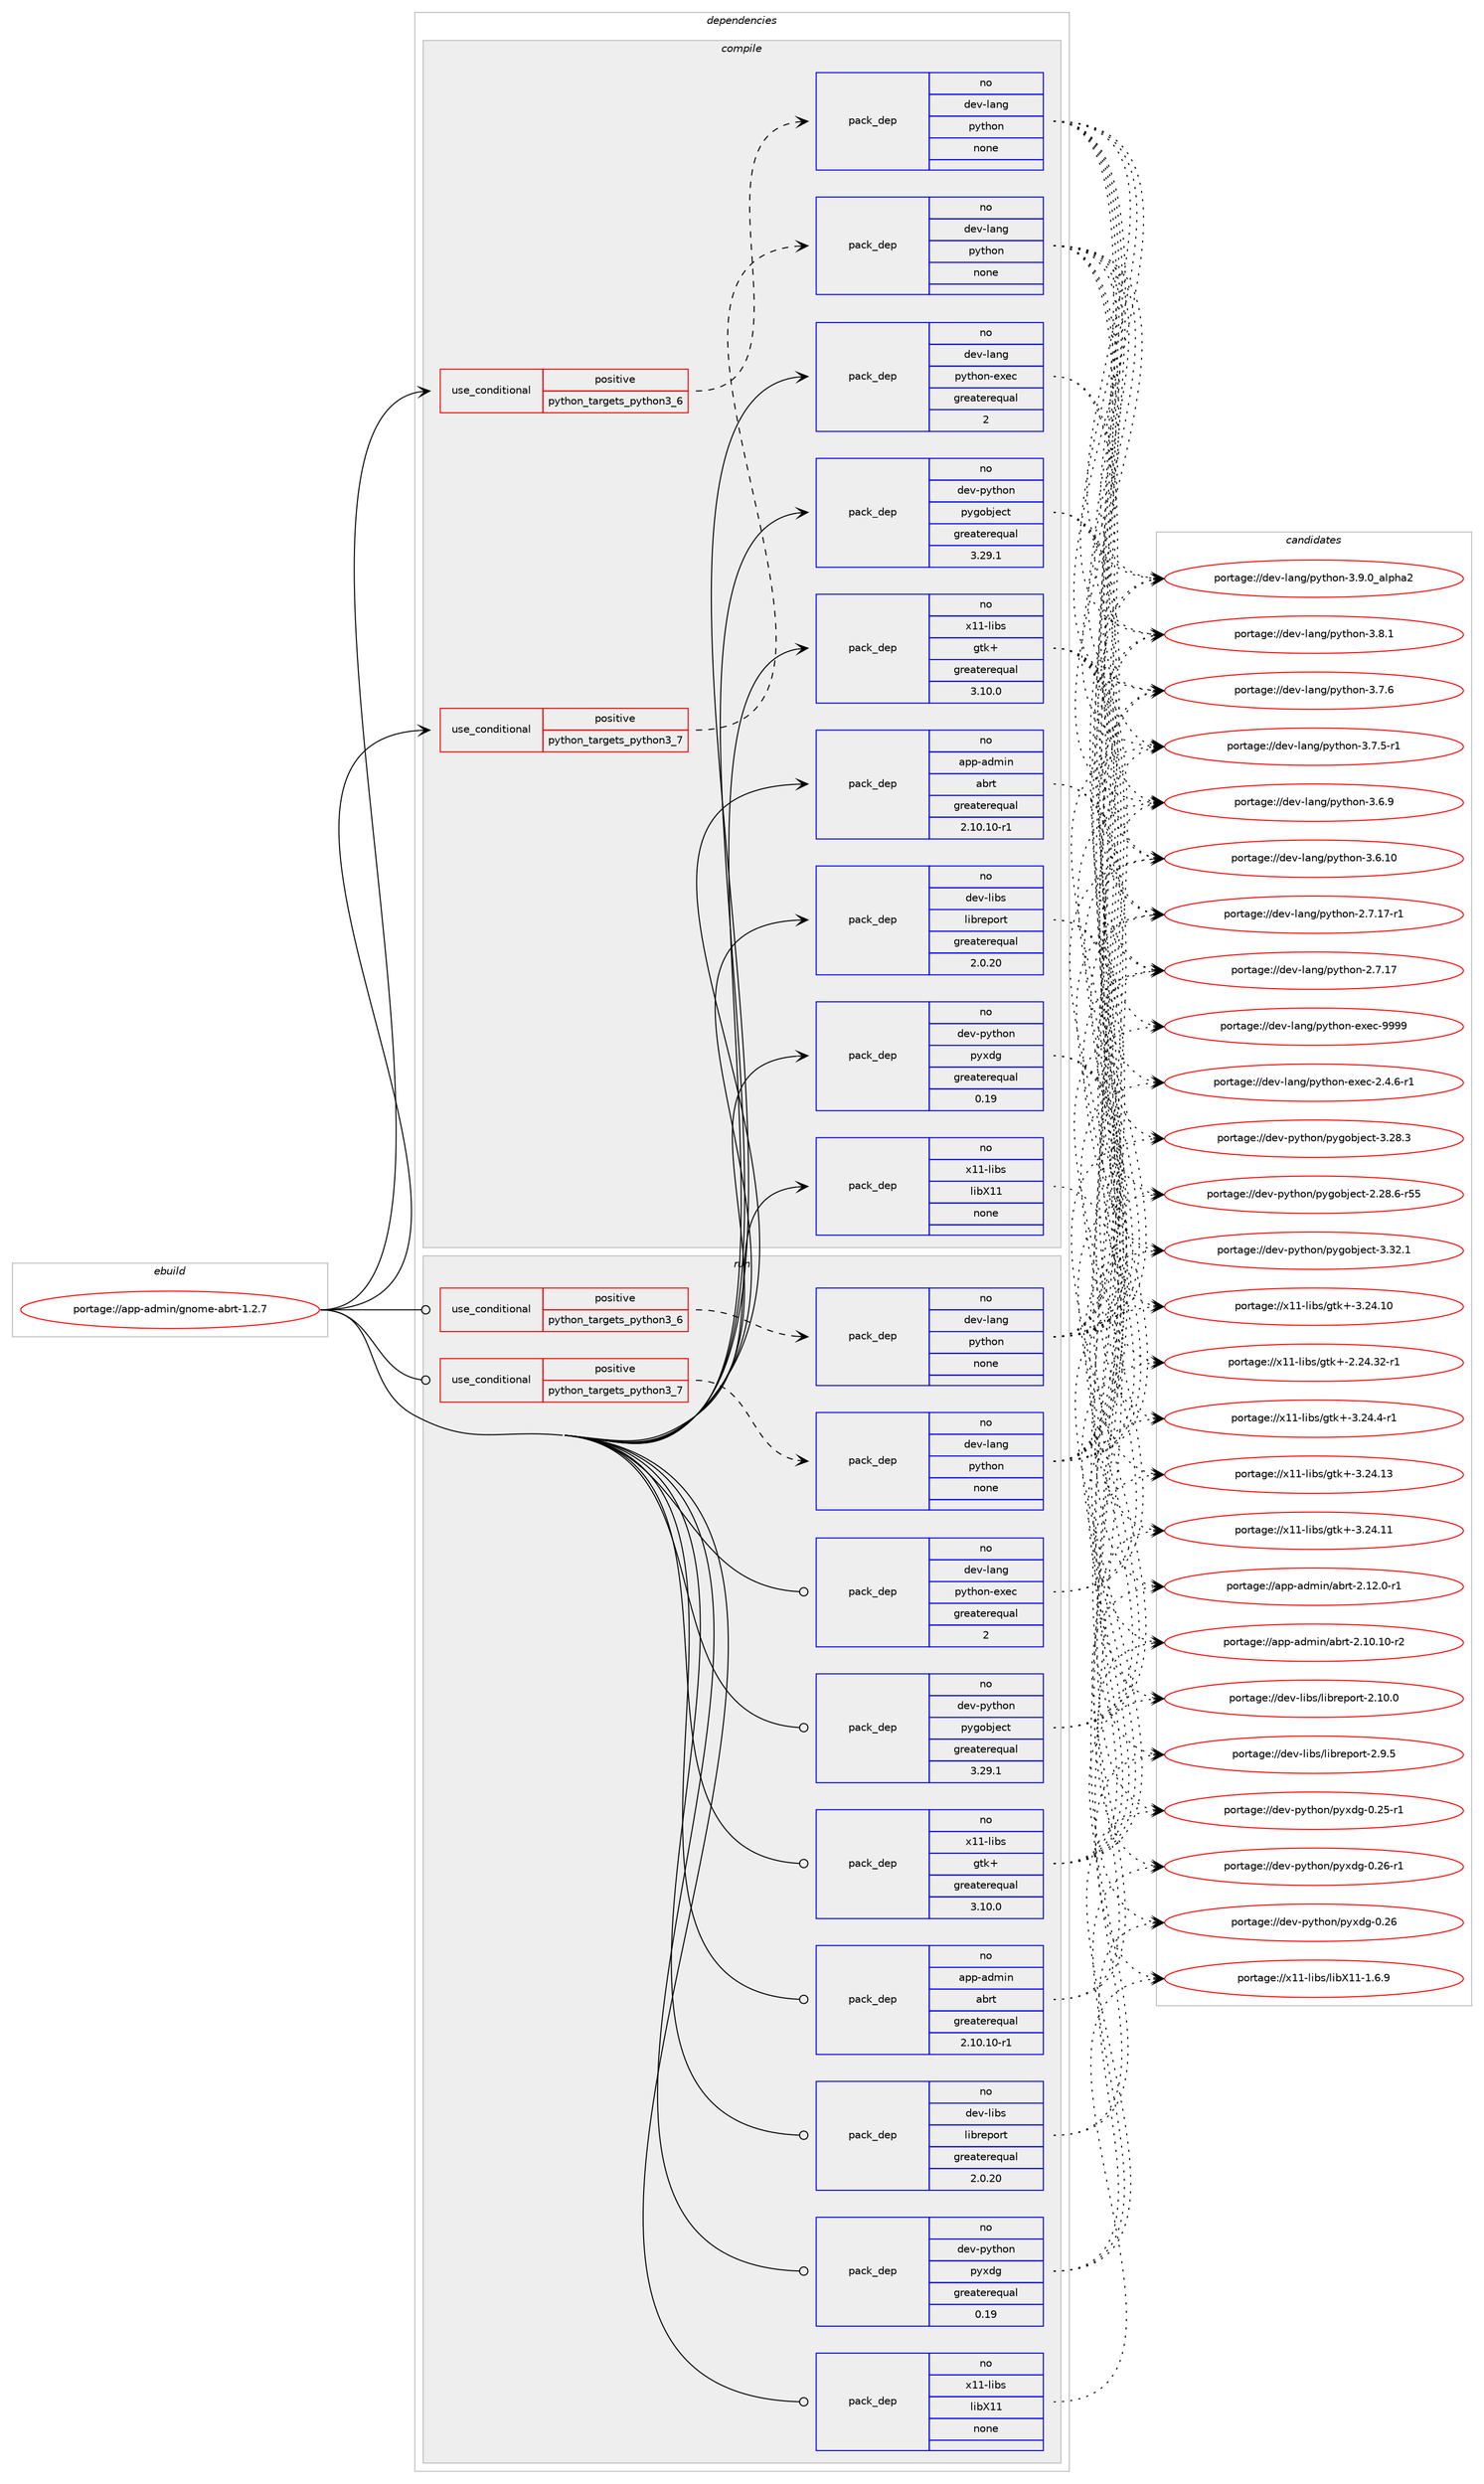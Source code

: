 digraph prolog {

# *************
# Graph options
# *************

newrank=true;
concentrate=true;
compound=true;
graph [rankdir=LR,fontname=Helvetica,fontsize=10,ranksep=1.5];#, ranksep=2.5, nodesep=0.2];
edge  [arrowhead=vee];
node  [fontname=Helvetica,fontsize=10];

# **********
# The ebuild
# **********

subgraph cluster_leftcol {
color=gray;
rank=same;
label=<<i>ebuild</i>>;
id [label="portage://app-admin/gnome-abrt-1.2.7", color=red, width=4, href="../app-admin/gnome-abrt-1.2.7.svg"];
}

# ****************
# The dependencies
# ****************

subgraph cluster_midcol {
color=gray;
label=<<i>dependencies</i>>;
subgraph cluster_compile {
fillcolor="#eeeeee";
style=filled;
label=<<i>compile</i>>;
subgraph cond155020 {
dependency655483 [label=<<TABLE BORDER="0" CELLBORDER="1" CELLSPACING="0" CELLPADDING="4"><TR><TD ROWSPAN="3" CELLPADDING="10">use_conditional</TD></TR><TR><TD>positive</TD></TR><TR><TD>python_targets_python3_6</TD></TR></TABLE>>, shape=none, color=red];
subgraph pack491741 {
dependency655484 [label=<<TABLE BORDER="0" CELLBORDER="1" CELLSPACING="0" CELLPADDING="4" WIDTH="220"><TR><TD ROWSPAN="6" CELLPADDING="30">pack_dep</TD></TR><TR><TD WIDTH="110">no</TD></TR><TR><TD>dev-lang</TD></TR><TR><TD>python</TD></TR><TR><TD>none</TD></TR><TR><TD></TD></TR></TABLE>>, shape=none, color=blue];
}
dependency655483:e -> dependency655484:w [weight=20,style="dashed",arrowhead="vee"];
}
id:e -> dependency655483:w [weight=20,style="solid",arrowhead="vee"];
subgraph cond155021 {
dependency655485 [label=<<TABLE BORDER="0" CELLBORDER="1" CELLSPACING="0" CELLPADDING="4"><TR><TD ROWSPAN="3" CELLPADDING="10">use_conditional</TD></TR><TR><TD>positive</TD></TR><TR><TD>python_targets_python3_7</TD></TR></TABLE>>, shape=none, color=red];
subgraph pack491742 {
dependency655486 [label=<<TABLE BORDER="0" CELLBORDER="1" CELLSPACING="0" CELLPADDING="4" WIDTH="220"><TR><TD ROWSPAN="6" CELLPADDING="30">pack_dep</TD></TR><TR><TD WIDTH="110">no</TD></TR><TR><TD>dev-lang</TD></TR><TR><TD>python</TD></TR><TR><TD>none</TD></TR><TR><TD></TD></TR></TABLE>>, shape=none, color=blue];
}
dependency655485:e -> dependency655486:w [weight=20,style="dashed",arrowhead="vee"];
}
id:e -> dependency655485:w [weight=20,style="solid",arrowhead="vee"];
subgraph pack491743 {
dependency655487 [label=<<TABLE BORDER="0" CELLBORDER="1" CELLSPACING="0" CELLPADDING="4" WIDTH="220"><TR><TD ROWSPAN="6" CELLPADDING="30">pack_dep</TD></TR><TR><TD WIDTH="110">no</TD></TR><TR><TD>app-admin</TD></TR><TR><TD>abrt</TD></TR><TR><TD>greaterequal</TD></TR><TR><TD>2.10.10-r1</TD></TR></TABLE>>, shape=none, color=blue];
}
id:e -> dependency655487:w [weight=20,style="solid",arrowhead="vee"];
subgraph pack491744 {
dependency655488 [label=<<TABLE BORDER="0" CELLBORDER="1" CELLSPACING="0" CELLPADDING="4" WIDTH="220"><TR><TD ROWSPAN="6" CELLPADDING="30">pack_dep</TD></TR><TR><TD WIDTH="110">no</TD></TR><TR><TD>dev-lang</TD></TR><TR><TD>python-exec</TD></TR><TR><TD>greaterequal</TD></TR><TR><TD>2</TD></TR></TABLE>>, shape=none, color=blue];
}
id:e -> dependency655488:w [weight=20,style="solid",arrowhead="vee"];
subgraph pack491745 {
dependency655489 [label=<<TABLE BORDER="0" CELLBORDER="1" CELLSPACING="0" CELLPADDING="4" WIDTH="220"><TR><TD ROWSPAN="6" CELLPADDING="30">pack_dep</TD></TR><TR><TD WIDTH="110">no</TD></TR><TR><TD>dev-libs</TD></TR><TR><TD>libreport</TD></TR><TR><TD>greaterequal</TD></TR><TR><TD>2.0.20</TD></TR></TABLE>>, shape=none, color=blue];
}
id:e -> dependency655489:w [weight=20,style="solid",arrowhead="vee"];
subgraph pack491746 {
dependency655490 [label=<<TABLE BORDER="0" CELLBORDER="1" CELLSPACING="0" CELLPADDING="4" WIDTH="220"><TR><TD ROWSPAN="6" CELLPADDING="30">pack_dep</TD></TR><TR><TD WIDTH="110">no</TD></TR><TR><TD>dev-python</TD></TR><TR><TD>pygobject</TD></TR><TR><TD>greaterequal</TD></TR><TR><TD>3.29.1</TD></TR></TABLE>>, shape=none, color=blue];
}
id:e -> dependency655490:w [weight=20,style="solid",arrowhead="vee"];
subgraph pack491747 {
dependency655491 [label=<<TABLE BORDER="0" CELLBORDER="1" CELLSPACING="0" CELLPADDING="4" WIDTH="220"><TR><TD ROWSPAN="6" CELLPADDING="30">pack_dep</TD></TR><TR><TD WIDTH="110">no</TD></TR><TR><TD>dev-python</TD></TR><TR><TD>pyxdg</TD></TR><TR><TD>greaterequal</TD></TR><TR><TD>0.19</TD></TR></TABLE>>, shape=none, color=blue];
}
id:e -> dependency655491:w [weight=20,style="solid",arrowhead="vee"];
subgraph pack491748 {
dependency655492 [label=<<TABLE BORDER="0" CELLBORDER="1" CELLSPACING="0" CELLPADDING="4" WIDTH="220"><TR><TD ROWSPAN="6" CELLPADDING="30">pack_dep</TD></TR><TR><TD WIDTH="110">no</TD></TR><TR><TD>x11-libs</TD></TR><TR><TD>gtk+</TD></TR><TR><TD>greaterequal</TD></TR><TR><TD>3.10.0</TD></TR></TABLE>>, shape=none, color=blue];
}
id:e -> dependency655492:w [weight=20,style="solid",arrowhead="vee"];
subgraph pack491749 {
dependency655493 [label=<<TABLE BORDER="0" CELLBORDER="1" CELLSPACING="0" CELLPADDING="4" WIDTH="220"><TR><TD ROWSPAN="6" CELLPADDING="30">pack_dep</TD></TR><TR><TD WIDTH="110">no</TD></TR><TR><TD>x11-libs</TD></TR><TR><TD>libX11</TD></TR><TR><TD>none</TD></TR><TR><TD></TD></TR></TABLE>>, shape=none, color=blue];
}
id:e -> dependency655493:w [weight=20,style="solid",arrowhead="vee"];
}
subgraph cluster_compileandrun {
fillcolor="#eeeeee";
style=filled;
label=<<i>compile and run</i>>;
}
subgraph cluster_run {
fillcolor="#eeeeee";
style=filled;
label=<<i>run</i>>;
subgraph cond155022 {
dependency655494 [label=<<TABLE BORDER="0" CELLBORDER="1" CELLSPACING="0" CELLPADDING="4"><TR><TD ROWSPAN="3" CELLPADDING="10">use_conditional</TD></TR><TR><TD>positive</TD></TR><TR><TD>python_targets_python3_6</TD></TR></TABLE>>, shape=none, color=red];
subgraph pack491750 {
dependency655495 [label=<<TABLE BORDER="0" CELLBORDER="1" CELLSPACING="0" CELLPADDING="4" WIDTH="220"><TR><TD ROWSPAN="6" CELLPADDING="30">pack_dep</TD></TR><TR><TD WIDTH="110">no</TD></TR><TR><TD>dev-lang</TD></TR><TR><TD>python</TD></TR><TR><TD>none</TD></TR><TR><TD></TD></TR></TABLE>>, shape=none, color=blue];
}
dependency655494:e -> dependency655495:w [weight=20,style="dashed",arrowhead="vee"];
}
id:e -> dependency655494:w [weight=20,style="solid",arrowhead="odot"];
subgraph cond155023 {
dependency655496 [label=<<TABLE BORDER="0" CELLBORDER="1" CELLSPACING="0" CELLPADDING="4"><TR><TD ROWSPAN="3" CELLPADDING="10">use_conditional</TD></TR><TR><TD>positive</TD></TR><TR><TD>python_targets_python3_7</TD></TR></TABLE>>, shape=none, color=red];
subgraph pack491751 {
dependency655497 [label=<<TABLE BORDER="0" CELLBORDER="1" CELLSPACING="0" CELLPADDING="4" WIDTH="220"><TR><TD ROWSPAN="6" CELLPADDING="30">pack_dep</TD></TR><TR><TD WIDTH="110">no</TD></TR><TR><TD>dev-lang</TD></TR><TR><TD>python</TD></TR><TR><TD>none</TD></TR><TR><TD></TD></TR></TABLE>>, shape=none, color=blue];
}
dependency655496:e -> dependency655497:w [weight=20,style="dashed",arrowhead="vee"];
}
id:e -> dependency655496:w [weight=20,style="solid",arrowhead="odot"];
subgraph pack491752 {
dependency655498 [label=<<TABLE BORDER="0" CELLBORDER="1" CELLSPACING="0" CELLPADDING="4" WIDTH="220"><TR><TD ROWSPAN="6" CELLPADDING="30">pack_dep</TD></TR><TR><TD WIDTH="110">no</TD></TR><TR><TD>app-admin</TD></TR><TR><TD>abrt</TD></TR><TR><TD>greaterequal</TD></TR><TR><TD>2.10.10-r1</TD></TR></TABLE>>, shape=none, color=blue];
}
id:e -> dependency655498:w [weight=20,style="solid",arrowhead="odot"];
subgraph pack491753 {
dependency655499 [label=<<TABLE BORDER="0" CELLBORDER="1" CELLSPACING="0" CELLPADDING="4" WIDTH="220"><TR><TD ROWSPAN="6" CELLPADDING="30">pack_dep</TD></TR><TR><TD WIDTH="110">no</TD></TR><TR><TD>dev-lang</TD></TR><TR><TD>python-exec</TD></TR><TR><TD>greaterequal</TD></TR><TR><TD>2</TD></TR></TABLE>>, shape=none, color=blue];
}
id:e -> dependency655499:w [weight=20,style="solid",arrowhead="odot"];
subgraph pack491754 {
dependency655500 [label=<<TABLE BORDER="0" CELLBORDER="1" CELLSPACING="0" CELLPADDING="4" WIDTH="220"><TR><TD ROWSPAN="6" CELLPADDING="30">pack_dep</TD></TR><TR><TD WIDTH="110">no</TD></TR><TR><TD>dev-libs</TD></TR><TR><TD>libreport</TD></TR><TR><TD>greaterequal</TD></TR><TR><TD>2.0.20</TD></TR></TABLE>>, shape=none, color=blue];
}
id:e -> dependency655500:w [weight=20,style="solid",arrowhead="odot"];
subgraph pack491755 {
dependency655501 [label=<<TABLE BORDER="0" CELLBORDER="1" CELLSPACING="0" CELLPADDING="4" WIDTH="220"><TR><TD ROWSPAN="6" CELLPADDING="30">pack_dep</TD></TR><TR><TD WIDTH="110">no</TD></TR><TR><TD>dev-python</TD></TR><TR><TD>pygobject</TD></TR><TR><TD>greaterequal</TD></TR><TR><TD>3.29.1</TD></TR></TABLE>>, shape=none, color=blue];
}
id:e -> dependency655501:w [weight=20,style="solid",arrowhead="odot"];
subgraph pack491756 {
dependency655502 [label=<<TABLE BORDER="0" CELLBORDER="1" CELLSPACING="0" CELLPADDING="4" WIDTH="220"><TR><TD ROWSPAN="6" CELLPADDING="30">pack_dep</TD></TR><TR><TD WIDTH="110">no</TD></TR><TR><TD>dev-python</TD></TR><TR><TD>pyxdg</TD></TR><TR><TD>greaterequal</TD></TR><TR><TD>0.19</TD></TR></TABLE>>, shape=none, color=blue];
}
id:e -> dependency655502:w [weight=20,style="solid",arrowhead="odot"];
subgraph pack491757 {
dependency655503 [label=<<TABLE BORDER="0" CELLBORDER="1" CELLSPACING="0" CELLPADDING="4" WIDTH="220"><TR><TD ROWSPAN="6" CELLPADDING="30">pack_dep</TD></TR><TR><TD WIDTH="110">no</TD></TR><TR><TD>x11-libs</TD></TR><TR><TD>gtk+</TD></TR><TR><TD>greaterequal</TD></TR><TR><TD>3.10.0</TD></TR></TABLE>>, shape=none, color=blue];
}
id:e -> dependency655503:w [weight=20,style="solid",arrowhead="odot"];
subgraph pack491758 {
dependency655504 [label=<<TABLE BORDER="0" CELLBORDER="1" CELLSPACING="0" CELLPADDING="4" WIDTH="220"><TR><TD ROWSPAN="6" CELLPADDING="30">pack_dep</TD></TR><TR><TD WIDTH="110">no</TD></TR><TR><TD>x11-libs</TD></TR><TR><TD>libX11</TD></TR><TR><TD>none</TD></TR><TR><TD></TD></TR></TABLE>>, shape=none, color=blue];
}
id:e -> dependency655504:w [weight=20,style="solid",arrowhead="odot"];
}
}

# **************
# The candidates
# **************

subgraph cluster_choices {
rank=same;
color=gray;
label=<<i>candidates</i>>;

subgraph choice491741 {
color=black;
nodesep=1;
choice10010111845108971101034711212111610411111045514657464895971081121049750 [label="portage://dev-lang/python-3.9.0_alpha2", color=red, width=4,href="../dev-lang/python-3.9.0_alpha2.svg"];
choice100101118451089711010347112121116104111110455146564649 [label="portage://dev-lang/python-3.8.1", color=red, width=4,href="../dev-lang/python-3.8.1.svg"];
choice100101118451089711010347112121116104111110455146554654 [label="portage://dev-lang/python-3.7.6", color=red, width=4,href="../dev-lang/python-3.7.6.svg"];
choice1001011184510897110103471121211161041111104551465546534511449 [label="portage://dev-lang/python-3.7.5-r1", color=red, width=4,href="../dev-lang/python-3.7.5-r1.svg"];
choice100101118451089711010347112121116104111110455146544657 [label="portage://dev-lang/python-3.6.9", color=red, width=4,href="../dev-lang/python-3.6.9.svg"];
choice10010111845108971101034711212111610411111045514654464948 [label="portage://dev-lang/python-3.6.10", color=red, width=4,href="../dev-lang/python-3.6.10.svg"];
choice100101118451089711010347112121116104111110455046554649554511449 [label="portage://dev-lang/python-2.7.17-r1", color=red, width=4,href="../dev-lang/python-2.7.17-r1.svg"];
choice10010111845108971101034711212111610411111045504655464955 [label="portage://dev-lang/python-2.7.17", color=red, width=4,href="../dev-lang/python-2.7.17.svg"];
dependency655484:e -> choice10010111845108971101034711212111610411111045514657464895971081121049750:w [style=dotted,weight="100"];
dependency655484:e -> choice100101118451089711010347112121116104111110455146564649:w [style=dotted,weight="100"];
dependency655484:e -> choice100101118451089711010347112121116104111110455146554654:w [style=dotted,weight="100"];
dependency655484:e -> choice1001011184510897110103471121211161041111104551465546534511449:w [style=dotted,weight="100"];
dependency655484:e -> choice100101118451089711010347112121116104111110455146544657:w [style=dotted,weight="100"];
dependency655484:e -> choice10010111845108971101034711212111610411111045514654464948:w [style=dotted,weight="100"];
dependency655484:e -> choice100101118451089711010347112121116104111110455046554649554511449:w [style=dotted,weight="100"];
dependency655484:e -> choice10010111845108971101034711212111610411111045504655464955:w [style=dotted,weight="100"];
}
subgraph choice491742 {
color=black;
nodesep=1;
choice10010111845108971101034711212111610411111045514657464895971081121049750 [label="portage://dev-lang/python-3.9.0_alpha2", color=red, width=4,href="../dev-lang/python-3.9.0_alpha2.svg"];
choice100101118451089711010347112121116104111110455146564649 [label="portage://dev-lang/python-3.8.1", color=red, width=4,href="../dev-lang/python-3.8.1.svg"];
choice100101118451089711010347112121116104111110455146554654 [label="portage://dev-lang/python-3.7.6", color=red, width=4,href="../dev-lang/python-3.7.6.svg"];
choice1001011184510897110103471121211161041111104551465546534511449 [label="portage://dev-lang/python-3.7.5-r1", color=red, width=4,href="../dev-lang/python-3.7.5-r1.svg"];
choice100101118451089711010347112121116104111110455146544657 [label="portage://dev-lang/python-3.6.9", color=red, width=4,href="../dev-lang/python-3.6.9.svg"];
choice10010111845108971101034711212111610411111045514654464948 [label="portage://dev-lang/python-3.6.10", color=red, width=4,href="../dev-lang/python-3.6.10.svg"];
choice100101118451089711010347112121116104111110455046554649554511449 [label="portage://dev-lang/python-2.7.17-r1", color=red, width=4,href="../dev-lang/python-2.7.17-r1.svg"];
choice10010111845108971101034711212111610411111045504655464955 [label="portage://dev-lang/python-2.7.17", color=red, width=4,href="../dev-lang/python-2.7.17.svg"];
dependency655486:e -> choice10010111845108971101034711212111610411111045514657464895971081121049750:w [style=dotted,weight="100"];
dependency655486:e -> choice100101118451089711010347112121116104111110455146564649:w [style=dotted,weight="100"];
dependency655486:e -> choice100101118451089711010347112121116104111110455146554654:w [style=dotted,weight="100"];
dependency655486:e -> choice1001011184510897110103471121211161041111104551465546534511449:w [style=dotted,weight="100"];
dependency655486:e -> choice100101118451089711010347112121116104111110455146544657:w [style=dotted,weight="100"];
dependency655486:e -> choice10010111845108971101034711212111610411111045514654464948:w [style=dotted,weight="100"];
dependency655486:e -> choice100101118451089711010347112121116104111110455046554649554511449:w [style=dotted,weight="100"];
dependency655486:e -> choice10010111845108971101034711212111610411111045504655464955:w [style=dotted,weight="100"];
}
subgraph choice491743 {
color=black;
nodesep=1;
choice971121124597100109105110479798114116455046495046484511449 [label="portage://app-admin/abrt-2.12.0-r1", color=red, width=4,href="../app-admin/abrt-2.12.0-r1.svg"];
choice97112112459710010910511047979811411645504649484649484511450 [label="portage://app-admin/abrt-2.10.10-r2", color=red, width=4,href="../app-admin/abrt-2.10.10-r2.svg"];
dependency655487:e -> choice971121124597100109105110479798114116455046495046484511449:w [style=dotted,weight="100"];
dependency655487:e -> choice97112112459710010910511047979811411645504649484649484511450:w [style=dotted,weight="100"];
}
subgraph choice491744 {
color=black;
nodesep=1;
choice10010111845108971101034711212111610411111045101120101994557575757 [label="portage://dev-lang/python-exec-9999", color=red, width=4,href="../dev-lang/python-exec-9999.svg"];
choice10010111845108971101034711212111610411111045101120101994550465246544511449 [label="portage://dev-lang/python-exec-2.4.6-r1", color=red, width=4,href="../dev-lang/python-exec-2.4.6-r1.svg"];
dependency655488:e -> choice10010111845108971101034711212111610411111045101120101994557575757:w [style=dotted,weight="100"];
dependency655488:e -> choice10010111845108971101034711212111610411111045101120101994550465246544511449:w [style=dotted,weight="100"];
}
subgraph choice491745 {
color=black;
nodesep=1;
choice10010111845108105981154710810598114101112111114116455046574653 [label="portage://dev-libs/libreport-2.9.5", color=red, width=4,href="../dev-libs/libreport-2.9.5.svg"];
choice1001011184510810598115471081059811410111211111411645504649484648 [label="portage://dev-libs/libreport-2.10.0", color=red, width=4,href="../dev-libs/libreport-2.10.0.svg"];
dependency655489:e -> choice10010111845108105981154710810598114101112111114116455046574653:w [style=dotted,weight="100"];
dependency655489:e -> choice1001011184510810598115471081059811410111211111411645504649484648:w [style=dotted,weight="100"];
}
subgraph choice491746 {
color=black;
nodesep=1;
choice1001011184511212111610411111047112121103111981061019911645514651504649 [label="portage://dev-python/pygobject-3.32.1", color=red, width=4,href="../dev-python/pygobject-3.32.1.svg"];
choice1001011184511212111610411111047112121103111981061019911645514650564651 [label="portage://dev-python/pygobject-3.28.3", color=red, width=4,href="../dev-python/pygobject-3.28.3.svg"];
choice1001011184511212111610411111047112121103111981061019911645504650564654451145353 [label="portage://dev-python/pygobject-2.28.6-r55", color=red, width=4,href="../dev-python/pygobject-2.28.6-r55.svg"];
dependency655490:e -> choice1001011184511212111610411111047112121103111981061019911645514651504649:w [style=dotted,weight="100"];
dependency655490:e -> choice1001011184511212111610411111047112121103111981061019911645514650564651:w [style=dotted,weight="100"];
dependency655490:e -> choice1001011184511212111610411111047112121103111981061019911645504650564654451145353:w [style=dotted,weight="100"];
}
subgraph choice491747 {
color=black;
nodesep=1;
choice100101118451121211161041111104711212112010010345484650544511449 [label="portage://dev-python/pyxdg-0.26-r1", color=red, width=4,href="../dev-python/pyxdg-0.26-r1.svg"];
choice10010111845112121116104111110471121211201001034548465054 [label="portage://dev-python/pyxdg-0.26", color=red, width=4,href="../dev-python/pyxdg-0.26.svg"];
choice100101118451121211161041111104711212112010010345484650534511449 [label="portage://dev-python/pyxdg-0.25-r1", color=red, width=4,href="../dev-python/pyxdg-0.25-r1.svg"];
dependency655491:e -> choice100101118451121211161041111104711212112010010345484650544511449:w [style=dotted,weight="100"];
dependency655491:e -> choice10010111845112121116104111110471121211201001034548465054:w [style=dotted,weight="100"];
dependency655491:e -> choice100101118451121211161041111104711212112010010345484650534511449:w [style=dotted,weight="100"];
}
subgraph choice491748 {
color=black;
nodesep=1;
choice120494945108105981154710311610743455146505246524511449 [label="portage://x11-libs/gtk+-3.24.4-r1", color=red, width=4,href="../x11-libs/gtk+-3.24.4-r1.svg"];
choice1204949451081059811547103116107434551465052464951 [label="portage://x11-libs/gtk+-3.24.13", color=red, width=4,href="../x11-libs/gtk+-3.24.13.svg"];
choice1204949451081059811547103116107434551465052464949 [label="portage://x11-libs/gtk+-3.24.11", color=red, width=4,href="../x11-libs/gtk+-3.24.11.svg"];
choice1204949451081059811547103116107434551465052464948 [label="portage://x11-libs/gtk+-3.24.10", color=red, width=4,href="../x11-libs/gtk+-3.24.10.svg"];
choice12049494510810598115471031161074345504650524651504511449 [label="portage://x11-libs/gtk+-2.24.32-r1", color=red, width=4,href="../x11-libs/gtk+-2.24.32-r1.svg"];
dependency655492:e -> choice120494945108105981154710311610743455146505246524511449:w [style=dotted,weight="100"];
dependency655492:e -> choice1204949451081059811547103116107434551465052464951:w [style=dotted,weight="100"];
dependency655492:e -> choice1204949451081059811547103116107434551465052464949:w [style=dotted,weight="100"];
dependency655492:e -> choice1204949451081059811547103116107434551465052464948:w [style=dotted,weight="100"];
dependency655492:e -> choice12049494510810598115471031161074345504650524651504511449:w [style=dotted,weight="100"];
}
subgraph choice491749 {
color=black;
nodesep=1;
choice120494945108105981154710810598884949454946544657 [label="portage://x11-libs/libX11-1.6.9", color=red, width=4,href="../x11-libs/libX11-1.6.9.svg"];
dependency655493:e -> choice120494945108105981154710810598884949454946544657:w [style=dotted,weight="100"];
}
subgraph choice491750 {
color=black;
nodesep=1;
choice10010111845108971101034711212111610411111045514657464895971081121049750 [label="portage://dev-lang/python-3.9.0_alpha2", color=red, width=4,href="../dev-lang/python-3.9.0_alpha2.svg"];
choice100101118451089711010347112121116104111110455146564649 [label="portage://dev-lang/python-3.8.1", color=red, width=4,href="../dev-lang/python-3.8.1.svg"];
choice100101118451089711010347112121116104111110455146554654 [label="portage://dev-lang/python-3.7.6", color=red, width=4,href="../dev-lang/python-3.7.6.svg"];
choice1001011184510897110103471121211161041111104551465546534511449 [label="portage://dev-lang/python-3.7.5-r1", color=red, width=4,href="../dev-lang/python-3.7.5-r1.svg"];
choice100101118451089711010347112121116104111110455146544657 [label="portage://dev-lang/python-3.6.9", color=red, width=4,href="../dev-lang/python-3.6.9.svg"];
choice10010111845108971101034711212111610411111045514654464948 [label="portage://dev-lang/python-3.6.10", color=red, width=4,href="../dev-lang/python-3.6.10.svg"];
choice100101118451089711010347112121116104111110455046554649554511449 [label="portage://dev-lang/python-2.7.17-r1", color=red, width=4,href="../dev-lang/python-2.7.17-r1.svg"];
choice10010111845108971101034711212111610411111045504655464955 [label="portage://dev-lang/python-2.7.17", color=red, width=4,href="../dev-lang/python-2.7.17.svg"];
dependency655495:e -> choice10010111845108971101034711212111610411111045514657464895971081121049750:w [style=dotted,weight="100"];
dependency655495:e -> choice100101118451089711010347112121116104111110455146564649:w [style=dotted,weight="100"];
dependency655495:e -> choice100101118451089711010347112121116104111110455146554654:w [style=dotted,weight="100"];
dependency655495:e -> choice1001011184510897110103471121211161041111104551465546534511449:w [style=dotted,weight="100"];
dependency655495:e -> choice100101118451089711010347112121116104111110455146544657:w [style=dotted,weight="100"];
dependency655495:e -> choice10010111845108971101034711212111610411111045514654464948:w [style=dotted,weight="100"];
dependency655495:e -> choice100101118451089711010347112121116104111110455046554649554511449:w [style=dotted,weight="100"];
dependency655495:e -> choice10010111845108971101034711212111610411111045504655464955:w [style=dotted,weight="100"];
}
subgraph choice491751 {
color=black;
nodesep=1;
choice10010111845108971101034711212111610411111045514657464895971081121049750 [label="portage://dev-lang/python-3.9.0_alpha2", color=red, width=4,href="../dev-lang/python-3.9.0_alpha2.svg"];
choice100101118451089711010347112121116104111110455146564649 [label="portage://dev-lang/python-3.8.1", color=red, width=4,href="../dev-lang/python-3.8.1.svg"];
choice100101118451089711010347112121116104111110455146554654 [label="portage://dev-lang/python-3.7.6", color=red, width=4,href="../dev-lang/python-3.7.6.svg"];
choice1001011184510897110103471121211161041111104551465546534511449 [label="portage://dev-lang/python-3.7.5-r1", color=red, width=4,href="../dev-lang/python-3.7.5-r1.svg"];
choice100101118451089711010347112121116104111110455146544657 [label="portage://dev-lang/python-3.6.9", color=red, width=4,href="../dev-lang/python-3.6.9.svg"];
choice10010111845108971101034711212111610411111045514654464948 [label="portage://dev-lang/python-3.6.10", color=red, width=4,href="../dev-lang/python-3.6.10.svg"];
choice100101118451089711010347112121116104111110455046554649554511449 [label="portage://dev-lang/python-2.7.17-r1", color=red, width=4,href="../dev-lang/python-2.7.17-r1.svg"];
choice10010111845108971101034711212111610411111045504655464955 [label="portage://dev-lang/python-2.7.17", color=red, width=4,href="../dev-lang/python-2.7.17.svg"];
dependency655497:e -> choice10010111845108971101034711212111610411111045514657464895971081121049750:w [style=dotted,weight="100"];
dependency655497:e -> choice100101118451089711010347112121116104111110455146564649:w [style=dotted,weight="100"];
dependency655497:e -> choice100101118451089711010347112121116104111110455146554654:w [style=dotted,weight="100"];
dependency655497:e -> choice1001011184510897110103471121211161041111104551465546534511449:w [style=dotted,weight="100"];
dependency655497:e -> choice100101118451089711010347112121116104111110455146544657:w [style=dotted,weight="100"];
dependency655497:e -> choice10010111845108971101034711212111610411111045514654464948:w [style=dotted,weight="100"];
dependency655497:e -> choice100101118451089711010347112121116104111110455046554649554511449:w [style=dotted,weight="100"];
dependency655497:e -> choice10010111845108971101034711212111610411111045504655464955:w [style=dotted,weight="100"];
}
subgraph choice491752 {
color=black;
nodesep=1;
choice971121124597100109105110479798114116455046495046484511449 [label="portage://app-admin/abrt-2.12.0-r1", color=red, width=4,href="../app-admin/abrt-2.12.0-r1.svg"];
choice97112112459710010910511047979811411645504649484649484511450 [label="portage://app-admin/abrt-2.10.10-r2", color=red, width=4,href="../app-admin/abrt-2.10.10-r2.svg"];
dependency655498:e -> choice971121124597100109105110479798114116455046495046484511449:w [style=dotted,weight="100"];
dependency655498:e -> choice97112112459710010910511047979811411645504649484649484511450:w [style=dotted,weight="100"];
}
subgraph choice491753 {
color=black;
nodesep=1;
choice10010111845108971101034711212111610411111045101120101994557575757 [label="portage://dev-lang/python-exec-9999", color=red, width=4,href="../dev-lang/python-exec-9999.svg"];
choice10010111845108971101034711212111610411111045101120101994550465246544511449 [label="portage://dev-lang/python-exec-2.4.6-r1", color=red, width=4,href="../dev-lang/python-exec-2.4.6-r1.svg"];
dependency655499:e -> choice10010111845108971101034711212111610411111045101120101994557575757:w [style=dotted,weight="100"];
dependency655499:e -> choice10010111845108971101034711212111610411111045101120101994550465246544511449:w [style=dotted,weight="100"];
}
subgraph choice491754 {
color=black;
nodesep=1;
choice10010111845108105981154710810598114101112111114116455046574653 [label="portage://dev-libs/libreport-2.9.5", color=red, width=4,href="../dev-libs/libreport-2.9.5.svg"];
choice1001011184510810598115471081059811410111211111411645504649484648 [label="portage://dev-libs/libreport-2.10.0", color=red, width=4,href="../dev-libs/libreport-2.10.0.svg"];
dependency655500:e -> choice10010111845108105981154710810598114101112111114116455046574653:w [style=dotted,weight="100"];
dependency655500:e -> choice1001011184510810598115471081059811410111211111411645504649484648:w [style=dotted,weight="100"];
}
subgraph choice491755 {
color=black;
nodesep=1;
choice1001011184511212111610411111047112121103111981061019911645514651504649 [label="portage://dev-python/pygobject-3.32.1", color=red, width=4,href="../dev-python/pygobject-3.32.1.svg"];
choice1001011184511212111610411111047112121103111981061019911645514650564651 [label="portage://dev-python/pygobject-3.28.3", color=red, width=4,href="../dev-python/pygobject-3.28.3.svg"];
choice1001011184511212111610411111047112121103111981061019911645504650564654451145353 [label="portage://dev-python/pygobject-2.28.6-r55", color=red, width=4,href="../dev-python/pygobject-2.28.6-r55.svg"];
dependency655501:e -> choice1001011184511212111610411111047112121103111981061019911645514651504649:w [style=dotted,weight="100"];
dependency655501:e -> choice1001011184511212111610411111047112121103111981061019911645514650564651:w [style=dotted,weight="100"];
dependency655501:e -> choice1001011184511212111610411111047112121103111981061019911645504650564654451145353:w [style=dotted,weight="100"];
}
subgraph choice491756 {
color=black;
nodesep=1;
choice100101118451121211161041111104711212112010010345484650544511449 [label="portage://dev-python/pyxdg-0.26-r1", color=red, width=4,href="../dev-python/pyxdg-0.26-r1.svg"];
choice10010111845112121116104111110471121211201001034548465054 [label="portage://dev-python/pyxdg-0.26", color=red, width=4,href="../dev-python/pyxdg-0.26.svg"];
choice100101118451121211161041111104711212112010010345484650534511449 [label="portage://dev-python/pyxdg-0.25-r1", color=red, width=4,href="../dev-python/pyxdg-0.25-r1.svg"];
dependency655502:e -> choice100101118451121211161041111104711212112010010345484650544511449:w [style=dotted,weight="100"];
dependency655502:e -> choice10010111845112121116104111110471121211201001034548465054:w [style=dotted,weight="100"];
dependency655502:e -> choice100101118451121211161041111104711212112010010345484650534511449:w [style=dotted,weight="100"];
}
subgraph choice491757 {
color=black;
nodesep=1;
choice120494945108105981154710311610743455146505246524511449 [label="portage://x11-libs/gtk+-3.24.4-r1", color=red, width=4,href="../x11-libs/gtk+-3.24.4-r1.svg"];
choice1204949451081059811547103116107434551465052464951 [label="portage://x11-libs/gtk+-3.24.13", color=red, width=4,href="../x11-libs/gtk+-3.24.13.svg"];
choice1204949451081059811547103116107434551465052464949 [label="portage://x11-libs/gtk+-3.24.11", color=red, width=4,href="../x11-libs/gtk+-3.24.11.svg"];
choice1204949451081059811547103116107434551465052464948 [label="portage://x11-libs/gtk+-3.24.10", color=red, width=4,href="../x11-libs/gtk+-3.24.10.svg"];
choice12049494510810598115471031161074345504650524651504511449 [label="portage://x11-libs/gtk+-2.24.32-r1", color=red, width=4,href="../x11-libs/gtk+-2.24.32-r1.svg"];
dependency655503:e -> choice120494945108105981154710311610743455146505246524511449:w [style=dotted,weight="100"];
dependency655503:e -> choice1204949451081059811547103116107434551465052464951:w [style=dotted,weight="100"];
dependency655503:e -> choice1204949451081059811547103116107434551465052464949:w [style=dotted,weight="100"];
dependency655503:e -> choice1204949451081059811547103116107434551465052464948:w [style=dotted,weight="100"];
dependency655503:e -> choice12049494510810598115471031161074345504650524651504511449:w [style=dotted,weight="100"];
}
subgraph choice491758 {
color=black;
nodesep=1;
choice120494945108105981154710810598884949454946544657 [label="portage://x11-libs/libX11-1.6.9", color=red, width=4,href="../x11-libs/libX11-1.6.9.svg"];
dependency655504:e -> choice120494945108105981154710810598884949454946544657:w [style=dotted,weight="100"];
}
}

}
